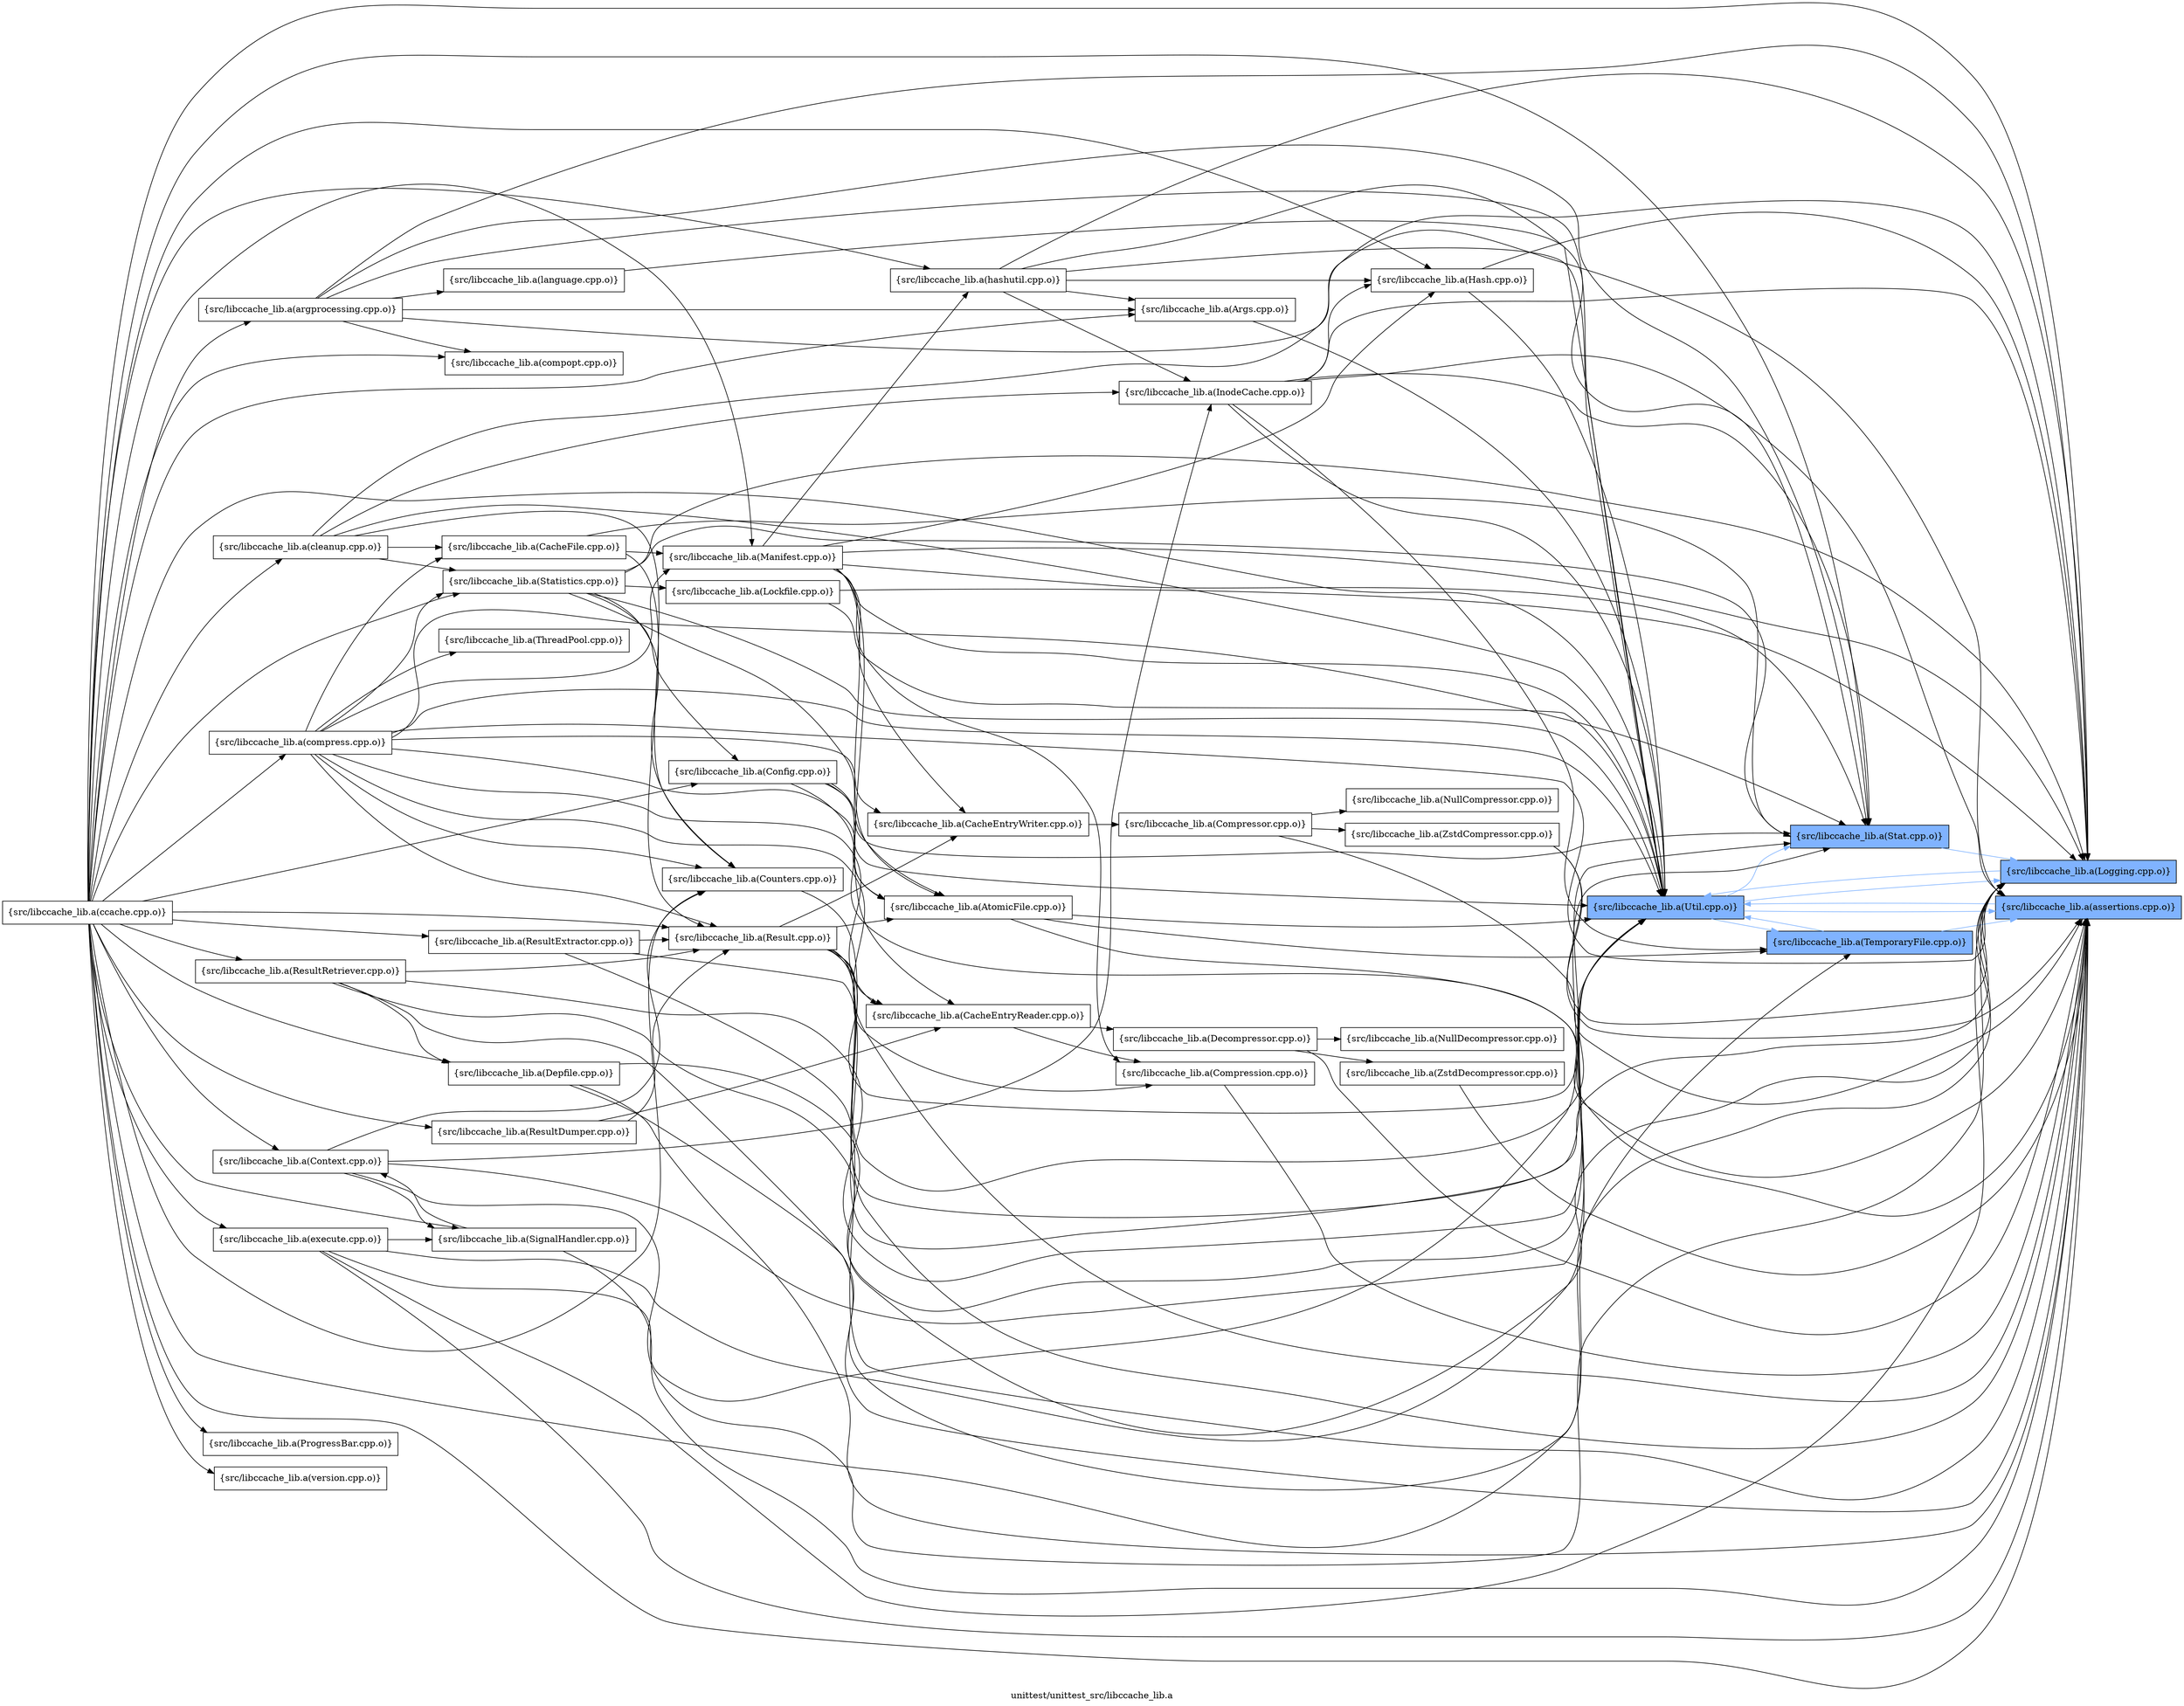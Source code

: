 digraph "unittest/unittest_src/libccache_lib.a" {
	label="unittest/unittest_src/libccache_lib.a";
	rankdir=LR;
	{ rank=same; Node0x563fff28b9a8;  }

	Node0x563fff28b9a8 [shape=record,shape=box,group=1,style=filled,fillcolor="0.600000 0.5 1",label="{src/libccache_lib.a(Util.cpp.o)}"];
	Node0x563fff28b9a8 -> Node0x563fff28c178[color="0.600000 0.5 1"];
	Node0x563fff28b9a8 -> Node0x563fff28c038[color="0.600000 0.5 1"];
	Node0x563fff28b9a8 -> Node0x563fff28b1d8[color="0.600000 0.5 1"];
	Node0x563fff28b9a8 -> Node0x563fff28c808[color="0.600000 0.5 1"];
	Node0x563fff28bdb8 [shape=record,shape=box,group=0,label="{src/libccache_lib.a(Args.cpp.o)}"];
	Node0x563fff28bdb8 -> Node0x563fff28b9a8;
	Node0x563fff28c4e8 [shape=record,shape=box,group=0,label="{src/libccache_lib.a(AtomicFile.cpp.o)}"];
	Node0x563fff28c4e8 -> Node0x563fff28b1d8;
	Node0x563fff28c4e8 -> Node0x563fff28b9a8;
	Node0x563fff28c4e8 -> Node0x563fff28c808;
	Node0x563fff28a968 [shape=record,shape=box,group=0,label="{src/libccache_lib.a(Compression.cpp.o)}"];
	Node0x563fff28a968 -> Node0x563fff28c808;
	Node0x563fff28b818 [shape=record,shape=box,group=0,label="{src/libccache_lib.a(Config.cpp.o)}"];
	Node0x563fff28b818 -> Node0x563fff28c4e8;
	Node0x563fff28b818 -> Node0x563fff28c038;
	Node0x563fff28b818 -> Node0x563fff28b9a8;
	Node0x563fff28b818 -> Node0x563fff28c808;
	Node0x563fff28b4f8 [shape=record,shape=box,group=0,label="{src/libccache_lib.a(Counters.cpp.o)}"];
	Node0x563fff28b4f8 -> Node0x563fff28c808;
	Node0x563fff28ba48 [shape=record,shape=box,group=0,label="{src/libccache_lib.a(Context.cpp.o)}"];
	Node0x563fff28ba48 -> Node0x563fff28b4f8;
	Node0x563fff28ba48 -> Node0x563fff28c178;
	Node0x563fff28ba48 -> Node0x563fff28c218;
	Node0x563fff28ba48 -> Node0x563fff28b9a8;
	Node0x563fff28ba48 -> Node0x563fff28b2c8;
	Node0x563fff28cdf8 [shape=record,shape=box,group=0,label="{src/libccache_lib.a(Depfile.cpp.o)}"];
	Node0x563fff28cdf8 -> Node0x563fff28c178;
	Node0x563fff28cdf8 -> Node0x563fff28b9a8;
	Node0x563fff28cdf8 -> Node0x563fff28c808;
	Node0x563fff28c678 [shape=record,shape=box,group=0,label="{src/libccache_lib.a(Hash.cpp.o)}"];
	Node0x563fff28c678 -> Node0x563fff28c178;
	Node0x563fff28c678 -> Node0x563fff28b9a8;
	Node0x563fff28bf98 [shape=record,shape=box,group=0,label="{src/libccache_lib.a(Lockfile.cpp.o)}"];
	Node0x563fff28bf98 -> Node0x563fff28c178;
	Node0x563fff28bf98 -> Node0x563fff28b9a8;
	Node0x563fff28c038 [shape=record,shape=box,group=1,style=filled,fillcolor="0.600000 0.5 1",label="{src/libccache_lib.a(Stat.cpp.o)}"];
	Node0x563fff28c038 -> Node0x563fff28c178[color="0.600000 0.5 1"];
	Node0x563fff28b098 [shape=record,shape=box,group=0,label="{src/libccache_lib.a(Compressor.cpp.o)}"];
	Node0x563fff28b098 -> Node0x563fff28b598;
	Node0x563fff28b098 -> Node0x563fff28b778;
	Node0x563fff28b098 -> Node0x563fff28c808;
	Node0x563fff28ad78 [shape=record,shape=box,group=0,label="{src/libccache_lib.a(Decompressor.cpp.o)}"];
	Node0x563fff28ad78 -> Node0x563fff28aa58;
	Node0x563fff28ad78 -> Node0x563fff28c3f8;
	Node0x563fff28ad78 -> Node0x563fff28c808;
	Node0x563fff28c8a8 [shape=record,shape=box,group=0,label="{src/libccache_lib.a(Statistics.cpp.o)}"];
	Node0x563fff28c8a8 -> Node0x563fff28c4e8;
	Node0x563fff28c8a8 -> Node0x563fff28b818;
	Node0x563fff28c8a8 -> Node0x563fff28b4f8;
	Node0x563fff28c8a8 -> Node0x563fff28bf98;
	Node0x563fff28c8a8 -> Node0x563fff28c178;
	Node0x563fff28c8a8 -> Node0x563fff28c038;
	Node0x563fff28c8a8 -> Node0x563fff28b9a8;
	Node0x563fff28cad8 [shape=record,shape=box,group=0,label="{src/libccache_lib.a(CacheFile.cpp.o)}"];
	Node0x563fff28cad8 -> Node0x563fff28c8f8;
	Node0x563fff28cad8 -> Node0x563fff28bbd8;
	Node0x563fff28cad8 -> Node0x563fff28c038;
	Node0x563fff28d078 [shape=record,shape=box,group=0,label="{src/libccache_lib.a(argprocessing.cpp.o)}"];
	Node0x563fff28d078 -> Node0x563fff28bdb8;
	Node0x563fff28d078 -> Node0x563fff28c178;
	Node0x563fff28d078 -> Node0x563fff28c038;
	Node0x563fff28d078 -> Node0x563fff28b9a8;
	Node0x563fff28d078 -> Node0x563fff28c808;
	Node0x563fff28d078 -> Node0x563fff28cb28;
	Node0x563fff28d078 -> Node0x563fff28aaa8;
	Node0x563fff28c7b8 [shape=record,shape=box,group=0,label="{src/libccache_lib.a(ccache.cpp.o)}"];
	Node0x563fff28c7b8 -> Node0x563fff28bdb8;
	Node0x563fff28c7b8 -> Node0x563fff28b818;
	Node0x563fff28c7b8 -> Node0x563fff28ba48;
	Node0x563fff28c7b8 -> Node0x563fff28b4f8;
	Node0x563fff28c7b8 -> Node0x563fff28cdf8;
	Node0x563fff28c7b8 -> Node0x563fff28c678;
	Node0x563fff28c7b8 -> Node0x563fff28c178;
	Node0x563fff28c7b8 -> Node0x563fff28c8f8;
	Node0x563fff28c7b8 -> Node0x563fff28bbd8;
	Node0x563fff28c7b8 -> Node0x563fff28c218;
	Node0x563fff28c7b8 -> Node0x563fff28c038;
	Node0x563fff28c7b8 -> Node0x563fff28c8a8;
	Node0x563fff28c7b8 -> Node0x563fff28b1d8;
	Node0x563fff28c7b8 -> Node0x563fff28b9a8;
	Node0x563fff28c7b8 -> Node0x563fff28d078;
	Node0x563fff28c7b8 -> Node0x563fff28c808;
	Node0x563fff28c7b8 -> Node0x563fff28aeb8;
	Node0x563fff28c7b8 -> Node0x563fff28abe8;
	Node0x563fff28c7b8 -> Node0x563fff28b318;
	Node0x563fff28c7b8 -> Node0x563fff28c538;
	Node0x563fff28c7b8 -> Node0x563fff28cd08;
	Node0x563fff28c7b8 -> Node0x563fff28cb28;
	Node0x563fff28c7b8 -> Node0x563fff28ac88;
	Node0x563fff28c7b8 -> Node0x563fff28b4a8;
	Node0x563fff28c7b8 -> Node0x563fff28c088;
	Node0x563fff28c7b8 -> Node0x563fff28afa8;
	Node0x563fff28cb28 [shape=record,shape=box,group=0,label="{src/libccache_lib.a(compopt.cpp.o)}"];
	Node0x563fff28c088 [shape=record,shape=box,group=0,label="{src/libccache_lib.a(hashutil.cpp.o)}"];
	Node0x563fff28c088 -> Node0x563fff28bdb8;
	Node0x563fff28c088 -> Node0x563fff28c678;
	Node0x563fff28c088 -> Node0x563fff28c178;
	Node0x563fff28c088 -> Node0x563fff28c038;
	Node0x563fff28c088 -> Node0x563fff28b9a8;
	Node0x563fff28c088 -> Node0x563fff28b2c8;
	Node0x563fff28b2c8 [shape=record,shape=box,group=0,label="{src/libccache_lib.a(InodeCache.cpp.o)}"];
	Node0x563fff28b2c8 -> Node0x563fff28c678;
	Node0x563fff28b2c8 -> Node0x563fff28c178;
	Node0x563fff28b2c8 -> Node0x563fff28c038;
	Node0x563fff28b2c8 -> Node0x563fff28b1d8;
	Node0x563fff28b2c8 -> Node0x563fff28b9a8;
	Node0x563fff28b2c8 -> Node0x563fff28c808;
	Node0x563fff28b1d8 [shape=record,shape=box,group=1,style=filled,fillcolor="0.600000 0.5 1",label="{src/libccache_lib.a(TemporaryFile.cpp.o)}"];
	Node0x563fff28b1d8 -> Node0x563fff28b9a8[color="0.600000 0.5 1"];
	Node0x563fff28b1d8 -> Node0x563fff28c808[color="0.600000 0.5 1"];
	Node0x563fff28c808 [shape=record,shape=box,group=1,style=filled,fillcolor="0.600000 0.5 1",label="{src/libccache_lib.a(assertions.cpp.o)}"];
	Node0x563fff28c808 -> Node0x563fff28b9a8[color="0.600000 0.5 1"];
	Node0x563fff28c8f8 [shape=record,shape=box,group=0,label="{src/libccache_lib.a(Manifest.cpp.o)}"];
	Node0x563fff28c8f8 -> Node0x563fff28c4e8;
	Node0x563fff28c8f8 -> Node0x563fff28a968;
	Node0x563fff28c8f8 -> Node0x563fff28c678;
	Node0x563fff28c8f8 -> Node0x563fff28c178;
	Node0x563fff28c8f8 -> Node0x563fff28cfd8;
	Node0x563fff28c8f8 -> Node0x563fff28ae18;
	Node0x563fff28c8f8 -> Node0x563fff28c038;
	Node0x563fff28c8f8 -> Node0x563fff28b9a8;
	Node0x563fff28c8f8 -> Node0x563fff28c088;
	Node0x563fff28bbd8 [shape=record,shape=box,group=0,label="{src/libccache_lib.a(Result.cpp.o)}"];
	Node0x563fff28bbd8 -> Node0x563fff28c4e8;
	Node0x563fff28bbd8 -> Node0x563fff28a968;
	Node0x563fff28bbd8 -> Node0x563fff28c178;
	Node0x563fff28bbd8 -> Node0x563fff28cfd8;
	Node0x563fff28bbd8 -> Node0x563fff28ae18;
	Node0x563fff28bbd8 -> Node0x563fff28c038;
	Node0x563fff28bbd8 -> Node0x563fff28b9a8;
	Node0x563fff28b598 [shape=record,shape=box,group=0,label="{src/libccache_lib.a(NullCompressor.cpp.o)}"];
	Node0x563fff28b778 [shape=record,shape=box,group=0,label="{src/libccache_lib.a(ZstdCompressor.cpp.o)}"];
	Node0x563fff28b778 -> Node0x563fff28c178;
	Node0x563fff28b778 -> Node0x563fff28c808;
	Node0x563fff28c178 [shape=record,shape=box,group=1,style=filled,fillcolor="0.600000 0.5 1",label="{src/libccache_lib.a(Logging.cpp.o)}"];
	Node0x563fff28c178 -> Node0x563fff28b9a8[color="0.600000 0.5 1"];
	Node0x563fff28c218 [shape=record,shape=box,group=0,label="{src/libccache_lib.a(SignalHandler.cpp.o)}"];
	Node0x563fff28c218 -> Node0x563fff28ba48;
	Node0x563fff28c218 -> Node0x563fff28c808;
	Node0x563fff28aa58 [shape=record,shape=box,group=0,label="{src/libccache_lib.a(NullDecompressor.cpp.o)}"];
	Node0x563fff28c3f8 [shape=record,shape=box,group=0,label="{src/libccache_lib.a(ZstdDecompressor.cpp.o)}"];
	Node0x563fff28c3f8 -> Node0x563fff28c808;
	Node0x563fff28cfd8 [shape=record,shape=box,group=0,label="{src/libccache_lib.a(CacheEntryReader.cpp.o)}"];
	Node0x563fff28cfd8 -> Node0x563fff28a968;
	Node0x563fff28cfd8 -> Node0x563fff28ad78;
	Node0x563fff28ae18 [shape=record,shape=box,group=0,label="{src/libccache_lib.a(CacheEntryWriter.cpp.o)}"];
	Node0x563fff28ae18 -> Node0x563fff28b098;
	Node0x563fff28aaa8 [shape=record,shape=box,group=0,label="{src/libccache_lib.a(language.cpp.o)}"];
	Node0x563fff28aaa8 -> Node0x563fff28b9a8;
	Node0x563fff28aeb8 [shape=record,shape=box,group=0,label="{src/libccache_lib.a(ProgressBar.cpp.o)}"];
	Node0x563fff28abe8 [shape=record,shape=box,group=0,label="{src/libccache_lib.a(ResultRetriever.cpp.o)}"];
	Node0x563fff28abe8 -> Node0x563fff28cdf8;
	Node0x563fff28abe8 -> Node0x563fff28c178;
	Node0x563fff28abe8 -> Node0x563fff28bbd8;
	Node0x563fff28abe8 -> Node0x563fff28b9a8;
	Node0x563fff28abe8 -> Node0x563fff28c808;
	Node0x563fff28b318 [shape=record,shape=box,group=0,label="{src/libccache_lib.a(ResultDumper.cpp.o)}"];
	Node0x563fff28b318 -> Node0x563fff28cfd8;
	Node0x563fff28b318 -> Node0x563fff28bbd8;
	Node0x563fff28c538 [shape=record,shape=box,group=0,label="{src/libccache_lib.a(ResultExtractor.cpp.o)}"];
	Node0x563fff28c538 -> Node0x563fff28bbd8;
	Node0x563fff28c538 -> Node0x563fff28b9a8;
	Node0x563fff28c538 -> Node0x563fff28c808;
	Node0x563fff28cd08 [shape=record,shape=box,group=0,label="{src/libccache_lib.a(cleanup.cpp.o)}"];
	Node0x563fff28cd08 -> Node0x563fff28cad8;
	Node0x563fff28cd08 -> Node0x563fff28b4f8;
	Node0x563fff28cd08 -> Node0x563fff28c178;
	Node0x563fff28cd08 -> Node0x563fff28c8a8;
	Node0x563fff28cd08 -> Node0x563fff28b9a8;
	Node0x563fff28cd08 -> Node0x563fff28b2c8;
	Node0x563fff28ac88 [shape=record,shape=box,group=0,label="{src/libccache_lib.a(compress.cpp.o)}"];
	Node0x563fff28ac88 -> Node0x563fff28c4e8;
	Node0x563fff28ac88 -> Node0x563fff28cad8;
	Node0x563fff28ac88 -> Node0x563fff28b4f8;
	Node0x563fff28ac88 -> Node0x563fff28c178;
	Node0x563fff28ac88 -> Node0x563fff28c8f8;
	Node0x563fff28ac88 -> Node0x563fff28cfd8;
	Node0x563fff28ac88 -> Node0x563fff28ae18;
	Node0x563fff28ac88 -> Node0x563fff28bbd8;
	Node0x563fff28ac88 -> Node0x563fff28c038;
	Node0x563fff28ac88 -> Node0x563fff28c8a8;
	Node0x563fff28ac88 -> Node0x563fff28b9a8;
	Node0x563fff28ac88 -> Node0x563fff28c808;
	Node0x563fff28ac88 -> Node0x563fff28b868;
	Node0x563fff28b4a8 [shape=record,shape=box,group=0,label="{src/libccache_lib.a(execute.cpp.o)}"];
	Node0x563fff28b4a8 -> Node0x563fff28c178;
	Node0x563fff28b4a8 -> Node0x563fff28c218;
	Node0x563fff28b4a8 -> Node0x563fff28c038;
	Node0x563fff28b4a8 -> Node0x563fff28b9a8;
	Node0x563fff28b4a8 -> Node0x563fff28c808;
	Node0x563fff28afa8 [shape=record,shape=box,group=0,label="{src/libccache_lib.a(version.cpp.o)}"];
	Node0x563fff28b868 [shape=record,shape=box,group=0,label="{src/libccache_lib.a(ThreadPool.cpp.o)}"];
}
